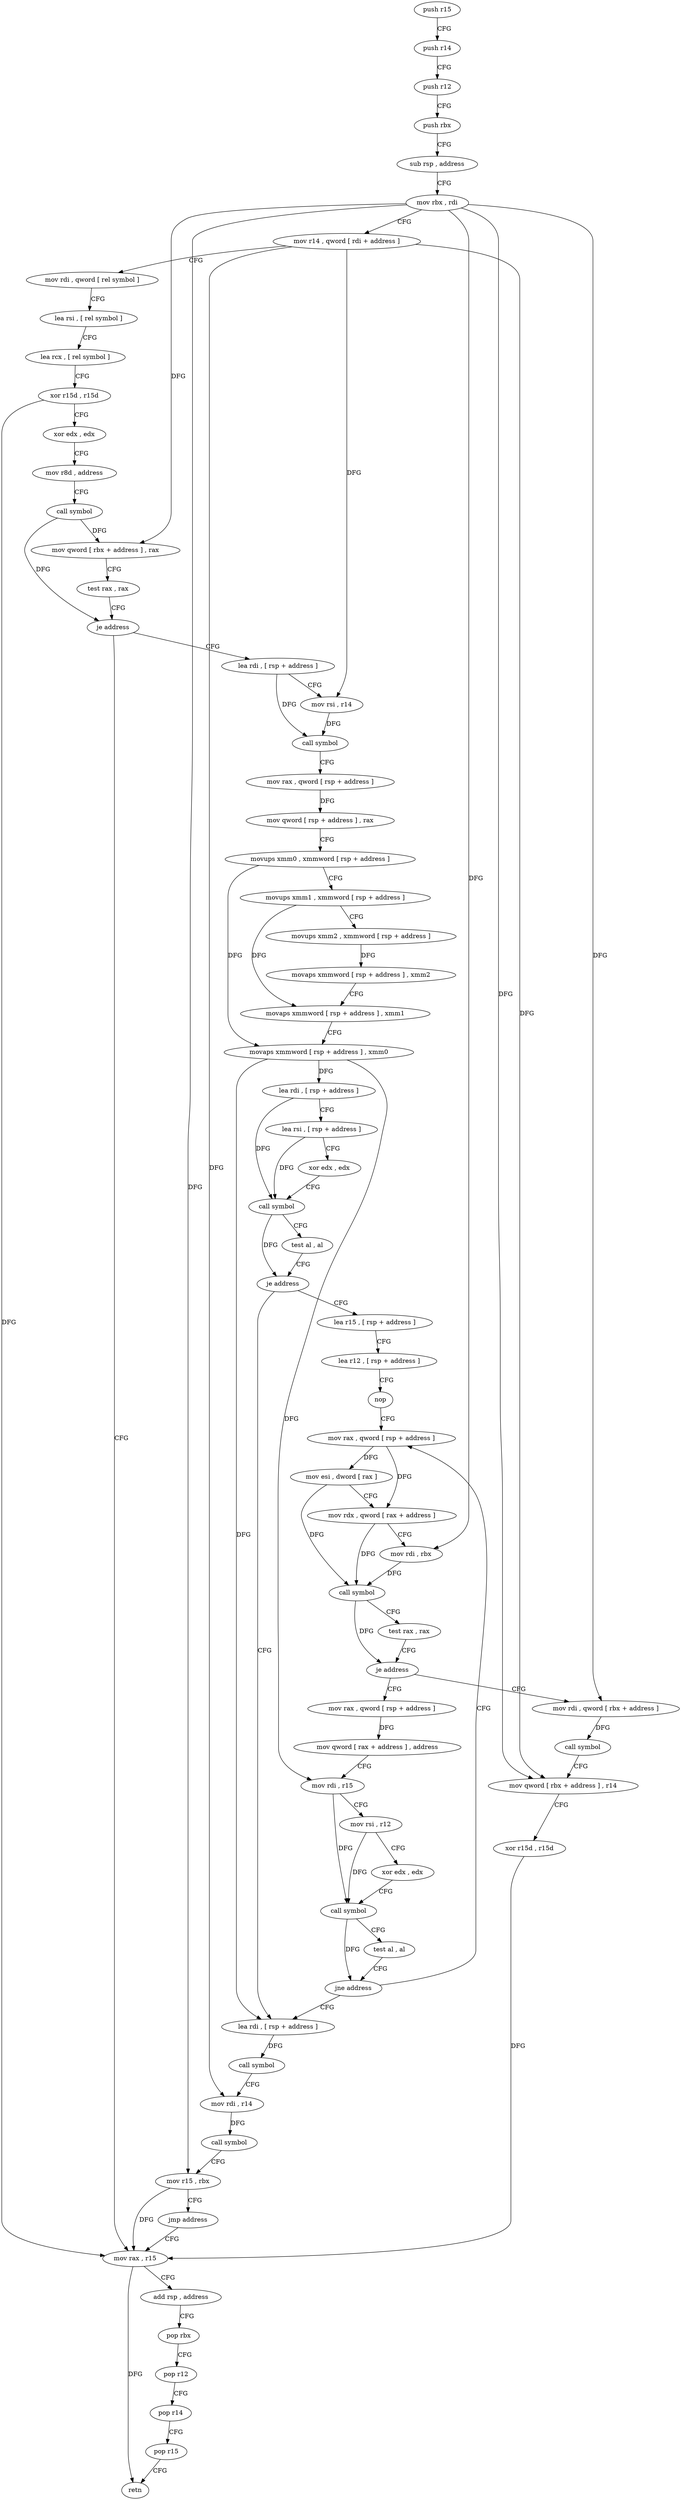 digraph "func" {
"74336" [label = "push r15" ]
"74338" [label = "push r14" ]
"74340" [label = "push r12" ]
"74342" [label = "push rbx" ]
"74343" [label = "sub rsp , address" ]
"74347" [label = "mov rbx , rdi" ]
"74350" [label = "mov r14 , qword [ rdi + address ]" ]
"74357" [label = "mov rdi , qword [ rel symbol ]" ]
"74364" [label = "lea rsi , [ rel symbol ]" ]
"74371" [label = "lea rcx , [ rel symbol ]" ]
"74378" [label = "xor r15d , r15d" ]
"74381" [label = "xor edx , edx" ]
"74383" [label = "mov r8d , address" ]
"74389" [label = "call symbol" ]
"74394" [label = "mov qword [ rbx + address ] , rax" ]
"74401" [label = "test rax , rax" ]
"74404" [label = "je address" ]
"74595" [label = "mov rax , r15" ]
"74410" [label = "lea rdi , [ rsp + address ]" ]
"74598" [label = "add rsp , address" ]
"74602" [label = "pop rbx" ]
"74603" [label = "pop r12" ]
"74605" [label = "pop r14" ]
"74607" [label = "pop r15" ]
"74609" [label = "retn" ]
"74415" [label = "mov rsi , r14" ]
"74418" [label = "call symbol" ]
"74423" [label = "mov rax , qword [ rsp + address ]" ]
"74428" [label = "mov qword [ rsp + address ] , rax" ]
"74433" [label = "movups xmm0 , xmmword [ rsp + address ]" ]
"74438" [label = "movups xmm1 , xmmword [ rsp + address ]" ]
"74443" [label = "movups xmm2 , xmmword [ rsp + address ]" ]
"74448" [label = "movaps xmmword [ rsp + address ] , xmm2" ]
"74453" [label = "movaps xmmword [ rsp + address ] , xmm1" ]
"74458" [label = "movaps xmmword [ rsp + address ] , xmm0" ]
"74463" [label = "lea rdi , [ rsp + address ]" ]
"74468" [label = "lea rsi , [ rsp + address ]" ]
"74473" [label = "xor edx , edx" ]
"74475" [label = "call symbol" ]
"74480" [label = "test al , al" ]
"74482" [label = "je address" ]
"74550" [label = "lea rdi , [ rsp + address ]" ]
"74484" [label = "lea r15 , [ rsp + address ]" ]
"74555" [label = "call symbol" ]
"74560" [label = "mov rdi , r14" ]
"74563" [label = "call symbol" ]
"74568" [label = "mov r15 , rbx" ]
"74571" [label = "jmp address" ]
"74489" [label = "lea r12 , [ rsp + address ]" ]
"74494" [label = "nop" ]
"74496" [label = "mov rax , qword [ rsp + address ]" ]
"74573" [label = "mov rdi , qword [ rbx + address ]" ]
"74580" [label = "call symbol" ]
"74585" [label = "mov qword [ rbx + address ] , r14" ]
"74592" [label = "xor r15d , r15d" ]
"74520" [label = "mov rax , qword [ rsp + address ]" ]
"74525" [label = "mov qword [ rax + address ] , address" ]
"74533" [label = "mov rdi , r15" ]
"74536" [label = "mov rsi , r12" ]
"74539" [label = "xor edx , edx" ]
"74541" [label = "call symbol" ]
"74546" [label = "test al , al" ]
"74548" [label = "jne address" ]
"74501" [label = "mov esi , dword [ rax ]" ]
"74503" [label = "mov rdx , qword [ rax + address ]" ]
"74507" [label = "mov rdi , rbx" ]
"74510" [label = "call symbol" ]
"74515" [label = "test rax , rax" ]
"74518" [label = "je address" ]
"74336" -> "74338" [ label = "CFG" ]
"74338" -> "74340" [ label = "CFG" ]
"74340" -> "74342" [ label = "CFG" ]
"74342" -> "74343" [ label = "CFG" ]
"74343" -> "74347" [ label = "CFG" ]
"74347" -> "74350" [ label = "CFG" ]
"74347" -> "74394" [ label = "DFG" ]
"74347" -> "74568" [ label = "DFG" ]
"74347" -> "74507" [ label = "DFG" ]
"74347" -> "74573" [ label = "DFG" ]
"74347" -> "74585" [ label = "DFG" ]
"74350" -> "74357" [ label = "CFG" ]
"74350" -> "74415" [ label = "DFG" ]
"74350" -> "74560" [ label = "DFG" ]
"74350" -> "74585" [ label = "DFG" ]
"74357" -> "74364" [ label = "CFG" ]
"74364" -> "74371" [ label = "CFG" ]
"74371" -> "74378" [ label = "CFG" ]
"74378" -> "74381" [ label = "CFG" ]
"74378" -> "74595" [ label = "DFG" ]
"74381" -> "74383" [ label = "CFG" ]
"74383" -> "74389" [ label = "CFG" ]
"74389" -> "74394" [ label = "DFG" ]
"74389" -> "74404" [ label = "DFG" ]
"74394" -> "74401" [ label = "CFG" ]
"74401" -> "74404" [ label = "CFG" ]
"74404" -> "74595" [ label = "CFG" ]
"74404" -> "74410" [ label = "CFG" ]
"74595" -> "74598" [ label = "CFG" ]
"74595" -> "74609" [ label = "DFG" ]
"74410" -> "74415" [ label = "CFG" ]
"74410" -> "74418" [ label = "DFG" ]
"74598" -> "74602" [ label = "CFG" ]
"74602" -> "74603" [ label = "CFG" ]
"74603" -> "74605" [ label = "CFG" ]
"74605" -> "74607" [ label = "CFG" ]
"74607" -> "74609" [ label = "CFG" ]
"74415" -> "74418" [ label = "DFG" ]
"74418" -> "74423" [ label = "CFG" ]
"74423" -> "74428" [ label = "DFG" ]
"74428" -> "74433" [ label = "CFG" ]
"74433" -> "74438" [ label = "CFG" ]
"74433" -> "74458" [ label = "DFG" ]
"74438" -> "74443" [ label = "CFG" ]
"74438" -> "74453" [ label = "DFG" ]
"74443" -> "74448" [ label = "DFG" ]
"74448" -> "74453" [ label = "CFG" ]
"74453" -> "74458" [ label = "CFG" ]
"74458" -> "74463" [ label = "DFG" ]
"74458" -> "74550" [ label = "DFG" ]
"74458" -> "74533" [ label = "DFG" ]
"74463" -> "74468" [ label = "CFG" ]
"74463" -> "74475" [ label = "DFG" ]
"74468" -> "74473" [ label = "CFG" ]
"74468" -> "74475" [ label = "DFG" ]
"74473" -> "74475" [ label = "CFG" ]
"74475" -> "74480" [ label = "CFG" ]
"74475" -> "74482" [ label = "DFG" ]
"74480" -> "74482" [ label = "CFG" ]
"74482" -> "74550" [ label = "CFG" ]
"74482" -> "74484" [ label = "CFG" ]
"74550" -> "74555" [ label = "DFG" ]
"74484" -> "74489" [ label = "CFG" ]
"74555" -> "74560" [ label = "CFG" ]
"74560" -> "74563" [ label = "DFG" ]
"74563" -> "74568" [ label = "CFG" ]
"74568" -> "74571" [ label = "CFG" ]
"74568" -> "74595" [ label = "DFG" ]
"74571" -> "74595" [ label = "CFG" ]
"74489" -> "74494" [ label = "CFG" ]
"74494" -> "74496" [ label = "CFG" ]
"74496" -> "74501" [ label = "DFG" ]
"74496" -> "74503" [ label = "DFG" ]
"74573" -> "74580" [ label = "DFG" ]
"74580" -> "74585" [ label = "CFG" ]
"74585" -> "74592" [ label = "CFG" ]
"74592" -> "74595" [ label = "DFG" ]
"74520" -> "74525" [ label = "DFG" ]
"74525" -> "74533" [ label = "CFG" ]
"74533" -> "74536" [ label = "CFG" ]
"74533" -> "74541" [ label = "DFG" ]
"74536" -> "74539" [ label = "CFG" ]
"74536" -> "74541" [ label = "DFG" ]
"74539" -> "74541" [ label = "CFG" ]
"74541" -> "74546" [ label = "CFG" ]
"74541" -> "74548" [ label = "DFG" ]
"74546" -> "74548" [ label = "CFG" ]
"74548" -> "74496" [ label = "CFG" ]
"74548" -> "74550" [ label = "CFG" ]
"74501" -> "74503" [ label = "CFG" ]
"74501" -> "74510" [ label = "DFG" ]
"74503" -> "74507" [ label = "CFG" ]
"74503" -> "74510" [ label = "DFG" ]
"74507" -> "74510" [ label = "DFG" ]
"74510" -> "74515" [ label = "CFG" ]
"74510" -> "74518" [ label = "DFG" ]
"74515" -> "74518" [ label = "CFG" ]
"74518" -> "74573" [ label = "CFG" ]
"74518" -> "74520" [ label = "CFG" ]
}
